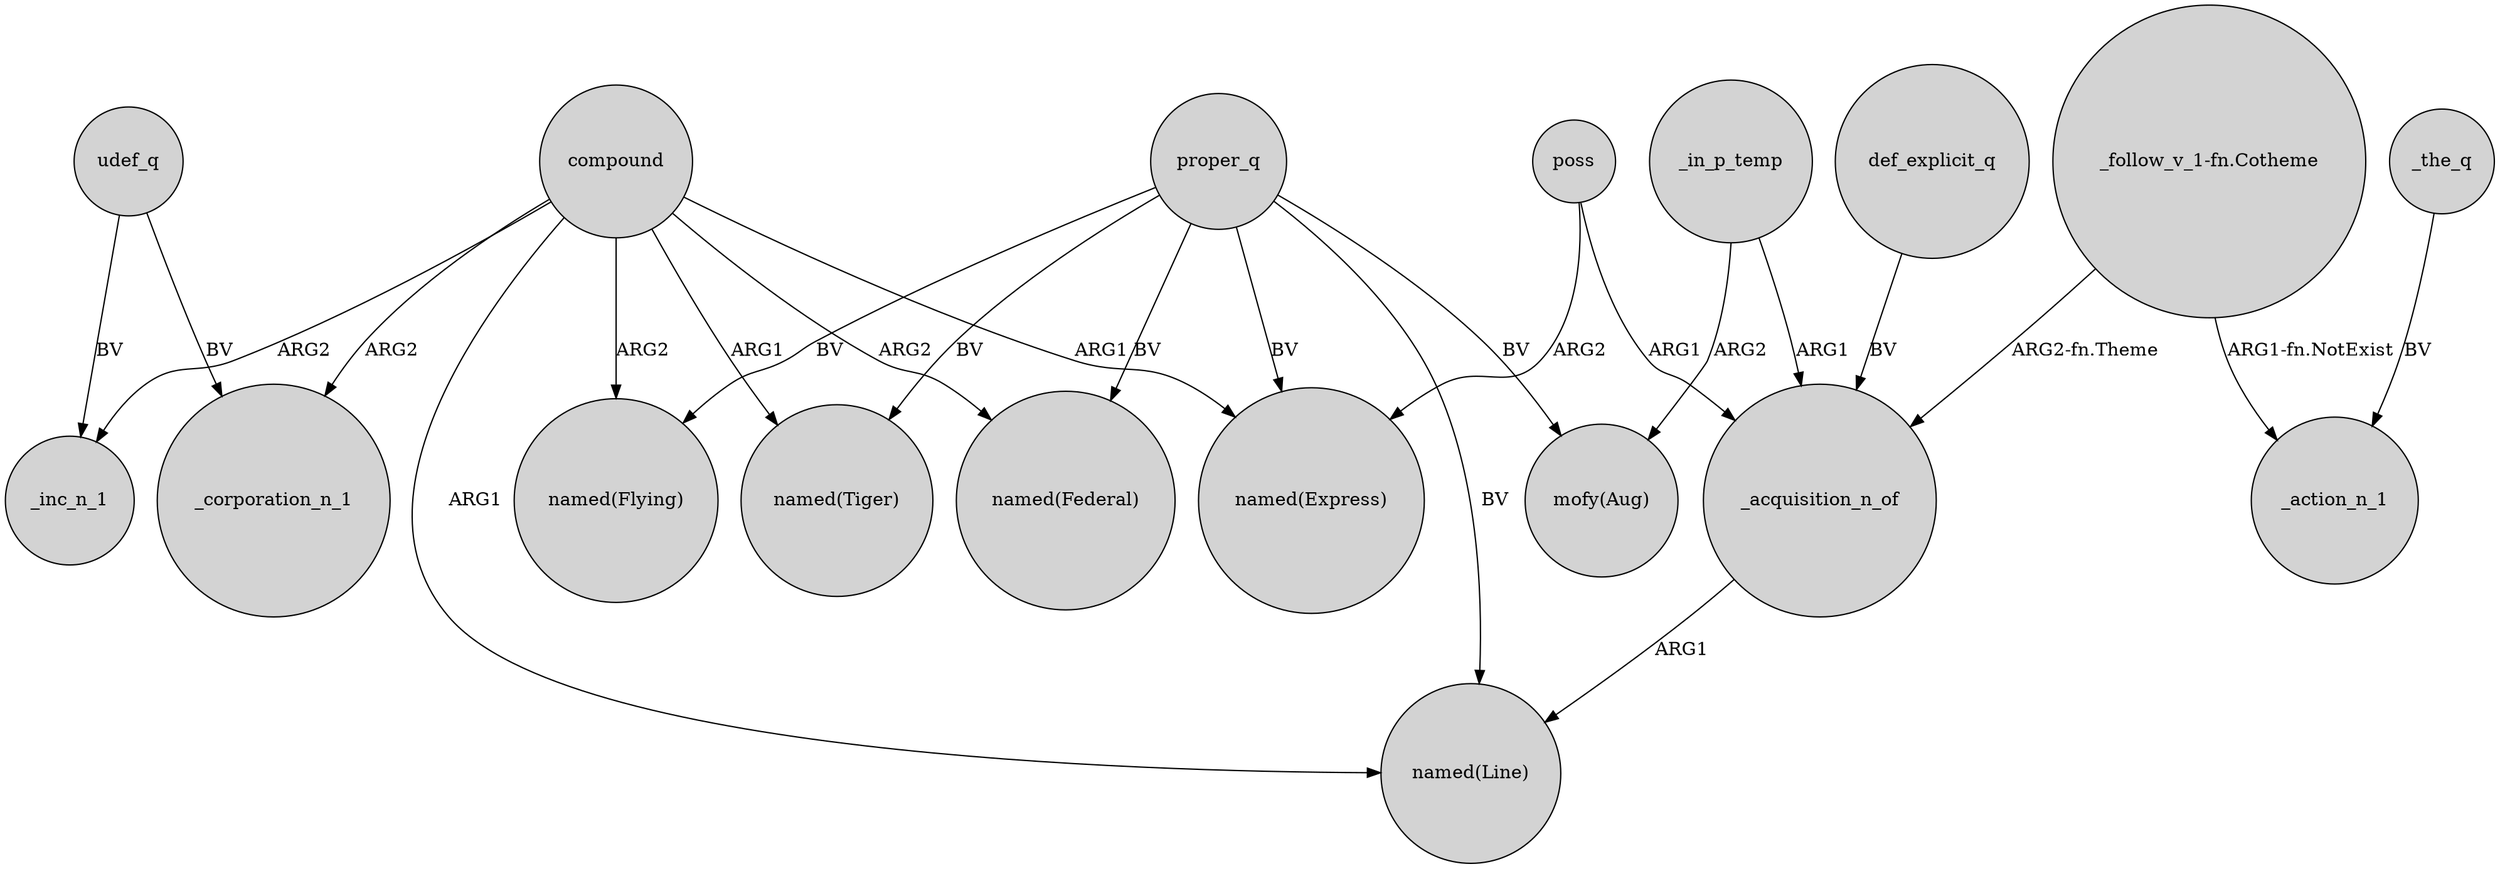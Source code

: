 digraph {
	node [shape=circle style=filled]
	poss -> _acquisition_n_of [label=ARG1]
	compound -> "named(Line)" [label=ARG1]
	_the_q -> _action_n_1 [label=BV]
	udef_q -> _inc_n_1 [label=BV]
	poss -> "named(Express)" [label=ARG2]
	proper_q -> "named(Flying)" [label=BV]
	proper_q -> "named(Express)" [label=BV]
	compound -> _corporation_n_1 [label=ARG2]
	compound -> "named(Express)" [label=ARG1]
	"_follow_v_1-fn.Cotheme" -> _acquisition_n_of [label="ARG2-fn.Theme"]
	"_follow_v_1-fn.Cotheme" -> _action_n_1 [label="ARG1-fn.NotExist"]
	def_explicit_q -> _acquisition_n_of [label=BV]
	proper_q -> "named(Tiger)" [label=BV]
	proper_q -> "named(Line)" [label=BV]
	compound -> "named(Tiger)" [label=ARG1]
	udef_q -> _corporation_n_1 [label=BV]
	_in_p_temp -> "mofy(Aug)" [label=ARG2]
	compound -> "named(Flying)" [label=ARG2]
	proper_q -> "mofy(Aug)" [label=BV]
	_acquisition_n_of -> "named(Line)" [label=ARG1]
	proper_q -> "named(Federal)" [label=BV]
	_in_p_temp -> _acquisition_n_of [label=ARG1]
	compound -> "named(Federal)" [label=ARG2]
	compound -> _inc_n_1 [label=ARG2]
}
